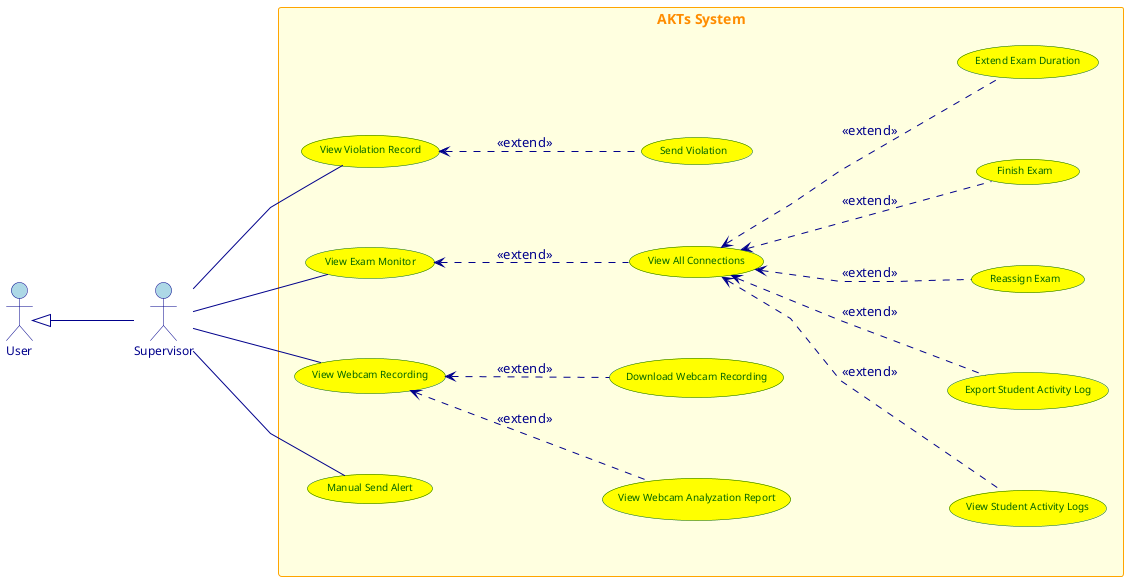 @startuml
left to right direction
skinparam linetype polyline
skinparam nodesep 80
skinparam ranksep 100
skinparam actor {
  BackgroundColor lightblue
  BorderColor darkblue
  FontColor darkblue
  FontSize 12
}


skinparam usecase {
  BackgroundColor yellow
  BorderColor darkgreen
  FontColor darkgreen
  FontSize 10
}


skinparam rectangle {
  BackgroundColor lightyellow
  BorderColor orange
  FontColor darkorange
  FontSize 14
  FontStyle bold
}
skinparam arrow {
  Color darkblue
  FontColor darkblue
}
together {
  actor Supervisor as "Supervisor"
  actor User as "User"
}

rectangle "AKTs System" {
    usecase "View Exam Monitor" as UC1
    usecase "View Student Activity Logs" as UC2
    usecase "Export Student Activity Log" as UC4
    usecase "View Webcam Recording" as UC5
    usecase "View Webcam Analyzation Report" as UC7
    usecase "Download Webcam Recording" as UC6
    usecase "Manual Send Alert" as UC12
    usecase "Reassign Exam" as UC15
    usecase "Finish Exam" as UC16
    usecase "Extend Exam Duration" as UC17
    usecase "Send Violation" as UC18
    usecase "View All Connections" as UC19
    usecase "View Violation Record" as UC20
    
}
User <|-d- Supervisor 
Supervisor -- UC1
Supervisor -- UC5
Supervisor -- UC12
Supervisor -- UC20
UC2 .u.> UC19 : <<extend>>
UC4 .u.> UC19 : <<extend>>
UC15 .u.> UC19 : <<extend>>
UC16 .u.> UC19 : <<extend>>
UC17 .u.> UC19 : <<extend>>
UC7 .u.> UC5 : <<extend>>
UC6 .u.> UC5 : <<extend>>
UC19 .u.> UC1 : <<extend>>
UC18 .u.> UC20 : <<extend>>




@enduml